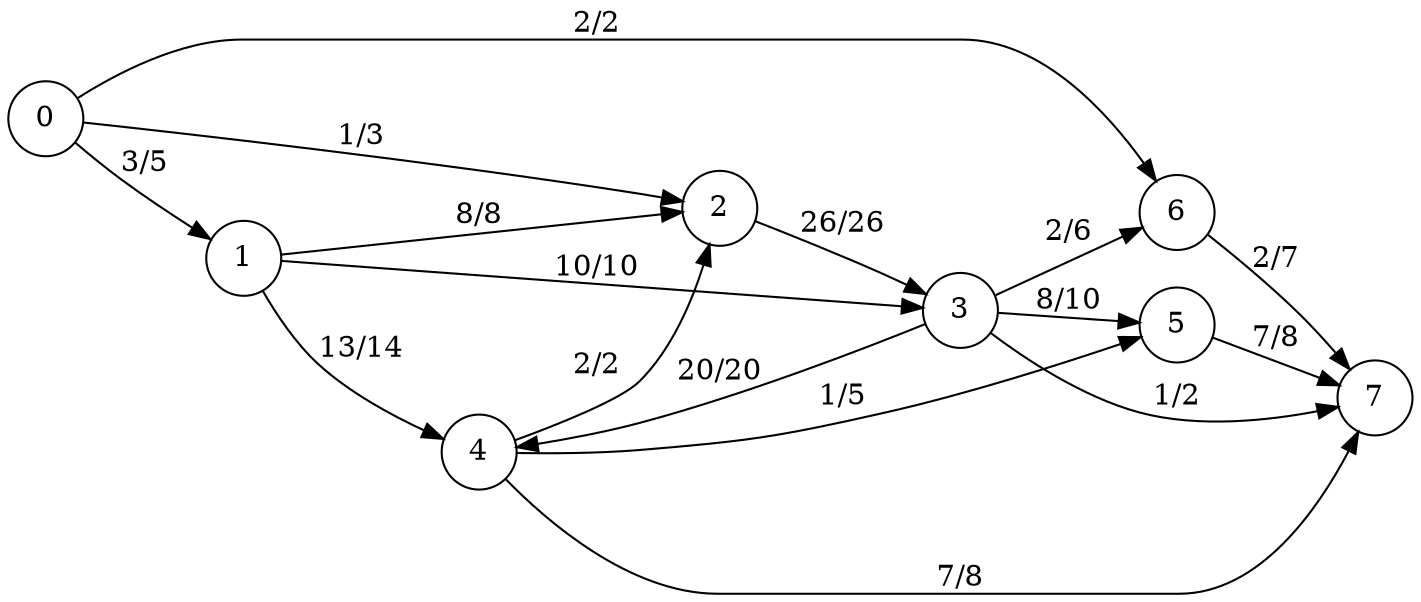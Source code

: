digraph finite_state_machine {
	rankdir=LR;
	node [shape = circle];
	4 -> 2 [ label = "2/2" ];
	4 -> 7 [ label = "7/8" ];
	4 -> 5 [ label = "1/5" ];
	0 -> 6 [ label = "2/2" ];
	0 -> 1 [ label = "3/5" ];
	0 -> 2 [ label = "1/3" ];
	3 -> 6 [ label = "2/6" ];
	3 -> 7 [ label = "1/2" ];
	3 -> 4 [ label = "20/20" ];
	3 -> 5 [ label = "8/10" ];
	6 -> 7 [ label = "2/7" ];
	5 -> 7 [ label = "7/8" ];
	1 -> 2 [ label = "8/8" ];
	1 -> 3 [ label = "10/10" ];
	1 -> 4 [ label = "13/14" ];
	2 -> 3 [ label = "26/26" ];
}

